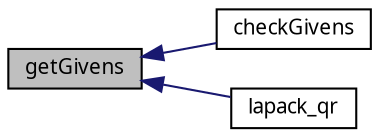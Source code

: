 digraph G
{
  edge [fontname="FreeSans.ttf",fontsize=10,labelfontname="FreeSans.ttf",labelfontsize=10];
  node [fontname="FreeSans.ttf",fontsize=10,shape=record];
  rankdir=LR;
  Node1 [label="getGivens",height=0.2,width=0.4,color="black", fillcolor="grey75", style="filled" fontcolor="black"];
  Node1 -> Node2 [dir=back,color="midnightblue",fontsize=10,style="solid",fontname="FreeSans.ttf"];
  Node2 [label="checkGivens",height=0.2,width=0.4,color="black", fillcolor="white", style="filled",URL="$dense_8c.html#4ada21e7b04deec43e792d2fc3b0d70e"];
  Node1 -> Node3 [dir=back,color="midnightblue",fontsize=10,style="solid",fontname="FreeSans.ttf"];
  Node3 [label="lapack_qr",height=0.2,width=0.4,color="black", fillcolor="white", style="filled",URL="$dense_8h.html#3a13ecdf06811d2b2ced413892145007"];
}

